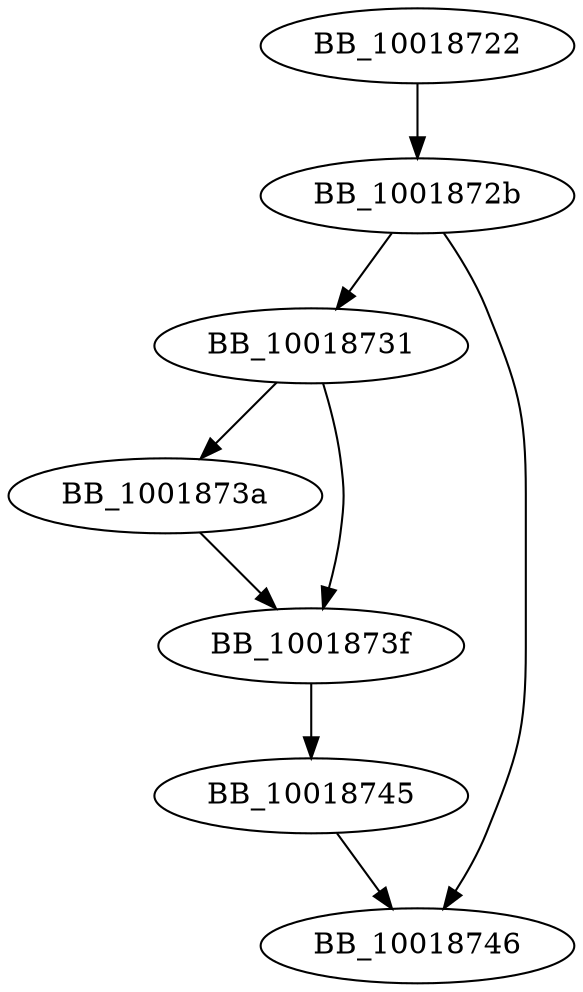 DiGraph __endthreadex{
BB_10018722->BB_1001872b
BB_1001872b->BB_10018731
BB_1001872b->BB_10018746
BB_10018731->BB_1001873a
BB_10018731->BB_1001873f
BB_1001873a->BB_1001873f
BB_1001873f->BB_10018745
BB_10018745->BB_10018746
}
